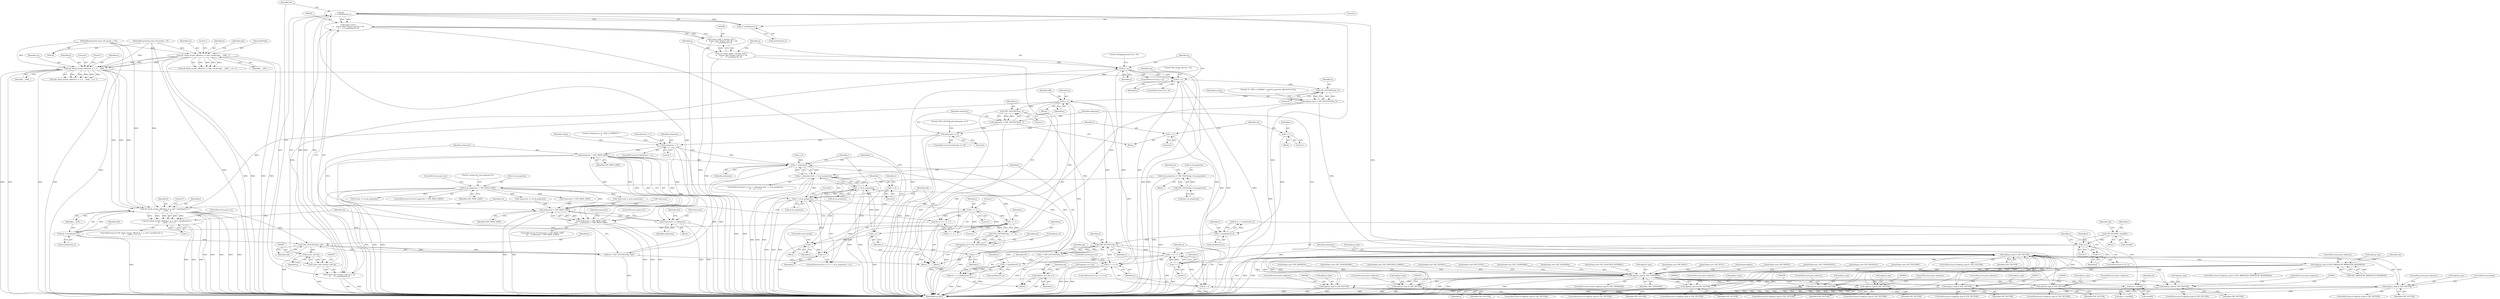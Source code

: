digraph "0_php-src_0641e56be1af003aa02c7c6b0184466540637233@API" {
"1000299" [label="(Call,ofs\n \t\t    - 2 * sizeof(uint32_t))"];
"1000282" [label="(Call,ofs = CDF_GETUINT32(p, tail))"];
"1000284" [label="(Call,CDF_GETUINT32(p, tail))"];
"1000269" [label="(Call,cdf_check_stream_offset(sst, h, p, tail * sizeof(uint32_t),\n\t\t    __LINE__))"];
"1000238" [label="(Call,cdf_check_stream_offset(sst, h, e, 0, __LINE__))"];
"1000138" [label="(Call,cdf_check_stream_offset(sst, h, shp, sizeof(*shp), __LINE__))"];
"1000101" [label="(MethodParameterIn,const cdf_stream_t *sst)"];
"1000102" [label="(MethodParameterIn,const cdf_header_t *h)"];
"1000367" [label="(Call,q - p)"];
"1000346" [label="(Call,CDF_GETUINT32(q, 0))"];
"1000318" [label="(Call,q > e)"];
"1000306" [label="(Call,q < p)"];
"1000287" [label="(Call,q = (const uint8_t *)(const void *)\n \t\t    ((const char *)(const void *)p + ofs\n \t\t    - 2 * sizeof(uint32_t)))"];
"1000289" [label="(Call,(const uint8_t *)(const void *)\n \t\t    ((const char *)(const void *)p + ofs\n \t\t    - 2 * sizeof(uint32_t)))"];
"1000291" [label="(Call,(const void *)\n \t\t    ((const char *)(const void *)p + ofs\n \t\t    - 2 * sizeof(uint32_t)))"];
"1000294" [label="(Call,(const char *)(const void *)p)"];
"1000296" [label="(Call,(const void *)p)"];
"1000299" [label="(Call,ofs\n \t\t    - 2 * sizeof(uint32_t))"];
"1000301" [label="(Call,2 * sizeof(uint32_t))"];
"1000805" [label="(Call,q + o >= e)"];
"1000745" [label="(Call,CDF_GETUINT32(q, o))"];
"1000382" [label="(Call,CDF_GETUINT32(q, 1))"];
"1000406" [label="(Call,o * sizeof(uint32_t))"];
"1000393" [label="(Call,o = 2)"];
"1000401" [label="(Call,o = 1)"];
"1000813" [label="(Call,o * sizeof(uint32_t))"];
"1000799" [label="(Call,o += l >> 1)"];
"1000801" [label="(Call,l >> 1)"];
"1000794" [label="(Call,l & 1)"];
"1000782" [label="(Call,CDF_ROUND(l, sizeof(l)))"];
"1000797" [label="(Call,l++)"];
"1000335" [label="(Call,CDF_GETUINT32(p, i << 1))"];
"1000337" [label="(Call,i << 1)"];
"1000263" [label="(Call,i << 1)"];
"1000251" [label="(Call,i < sh.sh_properties)"];
"1000256" [label="(Call,i++)"];
"1000817" [label="(Call,i--)"];
"1000731" [label="(Call,i < sh.sh_properties)"];
"1000739" [label="(Call,i++)"];
"1000248" [label="(Call,i = 0)"];
"1000177" [label="(Call,sh.sh_properties > CDF_PROP_LIMIT)"];
"1000168" [label="(Call,sh.sh_properties = CDF_TOLE4(shp->sh_properties))"];
"1000172" [label="(Call,CDF_TOLE4(shp->sh_properties))"];
"1000273" [label="(Call,tail * sizeof(uint32_t))"];
"1000260" [label="(Call,tail = (i << 1) + 1)"];
"1000340" [label="(Call,inp[i].pi_type = CDF_GETUINT32(q, 0))"];
"1000372" [label="(Call,inp[i].pi_type & CDF_VECTOR)"];
"1000411" [label="(Call,inp[i].pi_type & (CDF_ARRAY|CDF_BYREF|CDF_RESERVED))"];
"1000424" [label="(Call,inp[i].pi_type & CDF_TYPEMASK)"];
"1000437" [label="(Call,inp[i].pi_type & CDF_VECTOR)"];
"1000467" [label="(Call,inp[i].pi_type & CDF_VECTOR)"];
"1000500" [label="(Call,inp[i].pi_type & CDF_VECTOR)"];
"1000530" [label="(Call,inp[i].pi_type & CDF_VECTOR)"];
"1000562" [label="(Call,inp[i].pi_type & CDF_VECTOR)"];
"1000594" [label="(Call,inp[i].pi_type & CDF_VECTOR)"];
"1000635" [label="(Call,inp[i].pi_type & CDF_VECTOR)"];
"1000822" [label="(Call,inp[i].pi_type & CDF_VECTOR)"];
"1000854" [label="(Call,inp[i].pi_type & CDF_VECTOR)"];
"1000268" [label="(Call,cdf_check_stream_offset(sst, h, p, tail * sizeof(uint32_t),\n\t\t    __LINE__) == -1)"];
"1000293" [label="(Call,(const char *)(const void *)p + ofs\n \t\t    - 2 * sizeof(uint32_t))"];
"1000380" [label="(Call,nelements = CDF_GETUINT32(q, 1))"];
"1000386" [label="(Call,nelements == 0)"];
"1000679" [label="(Call,nelements > 1)"];
"1000696" [label="(Call,nelements > CDF_PROP_LIMIT)"];
"1000692" [label="(Call,*maxcount > CDF_PROP_LIMIT)"];
"1000691" [label="(Call,*maxcount > CDF_PROP_LIMIT\n\t\t\t\t    || nelements > CDF_PROP_LIMIT)"];
"1000700" [label="(Call,*maxcount += nelements)"];
"1000728" [label="(Call,j < nelements)"];
"1000727" [label="(Call,j < nelements && i < sh.sh_properties)"];
"1000737" [label="(Call,j++)"];
"1000743" [label="(Call,l = CDF_GETUINT32(q, o))"];
"1000748" [label="(Call,inp[i].pi_str.s_len = l)"];
"1000806" [label="(Call,q + o)"];
"1000811" [label="(Call,o4 = o * sizeof(uint32_t))"];
"1000772" [label="(Call,o4 + sizeof(l))"];
"1000329" [label="(Call,inp[i].pi_id = CDF_GETUINT32(p, i << 1))"];
"1000679" [label="(Call,nelements > 1)"];
"1000379" [label="(Block,)"];
"1000249" [label="(Identifier,i)"];
"1000438" [label="(Call,inp[i].pi_type)"];
"1000784" [label="(Call,sizeof(l))"];
"1000339" [label="(Literal,1)"];
"1000242" [label="(Literal,0)"];
"1000145" [label="(Identifier,__LINE__)"];
"1000386" [label="(Call,nelements == 0)"];
"1000752" [label="(Identifier,inp)"];
"1000743" [label="(Call,l = CDF_GETUINT32(q, o))"];
"1000706" [label="(Identifier,inp)"];
"1000332" [label="(Identifier,inp)"];
"1000417" [label="(Call,CDF_ARRAY|CDF_BYREF|CDF_RESERVED)"];
"1000682" [label="(Block,)"];
"1000436" [label="(ControlStructure,if (inp[i].pi_type & CDF_VECTOR))"];
"1000335" [label="(Call,CDF_GETUINT32(p, i << 1))"];
"1000285" [label="(Identifier,p)"];
"1000287" [label="(Call,q = (const uint8_t *)(const void *)\n \t\t    ((const char *)(const void *)p + ofs\n \t\t    - 2 * sizeof(uint32_t)))"];
"1000265" [label="(Literal,1)"];
"1000746" [label="(Identifier,q)"];
"1000727" [label="(Call,j < nelements && i < sh.sh_properties)"];
"1000258" [label="(Block,)"];
"1000422" [label="(ControlStructure,goto unknown;)"];
"1000569" [label="(ControlStructure,goto unknown;)"];
"1000861" [label="(ControlStructure,goto unknown;)"];
"1000330" [label="(Call,inp[i].pi_id)"];
"1000382" [label="(Call,CDF_GETUINT32(q, 1))"];
"1000498" [label="(JumpTarget,case CDF_UNSIGNED32:)"];
"1000860" [label="(Identifier,CDF_VECTOR)"];
"1000756" [label="(Identifier,l)"];
"1000271" [label="(Identifier,h)"];
"1000318" [label="(Call,q > e)"];
"1000346" [label="(Call,CDF_GETUINT32(q, 0))"];
"1000181" [label="(Identifier,CDF_PROP_LIMIT)"];
"1000801" [label="(Call,l >> 1)"];
"1000854" [label="(Call,inp[i].pi_type & CDF_VECTOR)"];
"1000294" [label="(Call,(const char *)(const void *)p)"];
"1000594" [label="(Call,inp[i].pi_type & CDF_VECTOR)"];
"1000595" [label="(Call,inp[i].pi_type)"];
"1000702" [label="(Identifier,maxcount)"];
"1000797" [label="(Call,l++)"];
"1000403" [label="(Literal,1)"];
"1000410" [label="(ControlStructure,if (inp[i].pi_type & (CDF_ARRAY|CDF_BYREF|CDF_RESERVED)))"];
"1000736" [label="(Block,)"];
"1000821" [label="(ControlStructure,if (inp[i].pi_type & CDF_VECTOR))"];
"1000373" [label="(Call,inp[i].pi_type)"];
"1000343" [label="(Identifier,inp)"];
"1000782" [label="(Call,CDF_ROUND(l, sizeof(l)))"];
"1000263" [label="(Call,i << 1)"];
"1000465" [label="(JumpTarget,case CDF_SIGNED32:)"];
"1000341" [label="(Call,inp[i].pi_type)"];
"1000351" [label="(Literal,\"%\" SIZE_T_FORMAT \"u) id=%x type=%x offs=0x%tx,0x%x\n\")"];
"1000500" [label="(Call,inp[i].pi_type & CDF_VECTOR)"];
"1000820" [label="(JumpTarget,case CDF_FILETIME:)"];
"1000800" [label="(Identifier,o)"];
"1000435" [label="(JumpTarget,case CDF_SIGNED16:)"];
"1000819" [label="(ControlStructure,break;)"];
"1000251" [label="(Call,i < sh.sh_properties)"];
"1000741" [label="(Block,)"];
"1000179" [label="(Identifier,sh)"];
"1000279" [label="(Literal,1)"];
"1000260" [label="(Call,tail = (i << 1) + 1)"];
"1000739" [label="(Call,i++)"];
"1000431" [label="(Block,)"];
"1000407" [label="(Identifier,o)"];
"1000139" [label="(Identifier,sst)"];
"1000499" [label="(ControlStructure,if (inp[i].pi_type & CDF_VECTOR))"];
"1000853" [label="(ControlStructure,if (inp[i].pi_type & CDF_VECTOR))"];
"1000701" [label="(Call,*maxcount)"];
"1000336" [label="(Identifier,p)"];
"1000404" [label="(Call,o4 = o * sizeof(uint32_t))"];
"1000789" [label="(Identifier,inp)"];
"1000347" [label="(Identifier,q)"];
"1000256" [label="(Call,i++)"];
"1000560" [label="(JumpTarget,case CDF_UNSIGNED64:)"];
"1000283" [label="(Identifier,ofs)"];
"1000806" [label="(Call,q + o)"];
"1000676" [label="(JumpTarget,case CDF_LENGTH32_STRING:)"];
"1000286" [label="(Identifier,tail)"];
"1000277" [label="(Identifier,__LINE__)"];
"1000563" [label="(Call,inp[i].pi_type)"];
"1000240" [label="(Identifier,h)"];
"1000804" [label="(ControlStructure,if (q + o >= e))"];
"1000398" [label="(Call,nelements = 1)"];
"1000388" [label="(Literal,0)"];
"1000278" [label="(Call,-1)"];
"1000697" [label="(Identifier,nelements)"];
"1000393" [label="(Call,o = 2)"];
"1000633" [label="(JumpTarget,case CDF_DOUBLE:)"];
"1000773" [label="(Identifier,o4)"];
"1000423" [label="(ControlStructure,switch (inp[i].pi_type & CDF_TYPEMASK))"];
"1000237" [label="(Call,cdf_check_stream_offset(sst, h, e, 0, __LINE__) == -1)"];
"1000693" [label="(Call,*maxcount)"];
"1000383" [label="(Identifier,q)"];
"1000284" [label="(Call,CDF_GETUINT32(p, tail))"];
"1000296" [label="(Call,(const void *)p)"];
"1000802" [label="(Identifier,l)"];
"1000338" [label="(Identifier,i)"];
"1000745" [label="(Call,CDF_GETUINT32(q, o))"];
"1000592" [label="(JumpTarget,case CDF_FLOAT:)"];
"1000245" [label="(Literal,1)"];
"1000305" [label="(ControlStructure,if (q < p))"];
"1000269" [label="(Call,cdf_check_stream_offset(sst, h, p, tail * sizeof(uint32_t),\n\t\t    __LINE__))"];
"1000168" [label="(Call,sh.sh_properties = CDF_TOLE4(shp->sh_properties))"];
"1000852" [label="(JumpTarget,case CDF_CLIPBOARD:)"];
"1000506" [label="(Identifier,CDF_VECTOR)"];
"1000680" [label="(Identifier,nelements)"];
"1000685" [label="(Identifier,nelem)"];
"1000273" [label="(Call,tail * sizeof(uint32_t))"];
"1000147" [label="(Literal,1)"];
"1000813" [label="(Call,o * sizeof(uint32_t))"];
"1000261" [label="(Identifier,tail)"];
"1000875" [label="(Literal,0)"];
"1000230" [label="(Call,*count += sh.sh_properties)"];
"1000412" [label="(Call,inp[i].pi_type)"];
"1000828" [label="(Identifier,CDF_VECTOR)"];
"1000692" [label="(Call,*maxcount > CDF_PROP_LIMIT)"];
"1000793" [label="(ControlStructure,if (l & 1))"];
"1000312" [label="(Literal,\"Wrapped around %p < %p\n\")"];
"1000253" [label="(Call,sh.sh_properties)"];
"1000528" [label="(JumpTarget,case CDF_SIGNED64:)"];
"1000536" [label="(Identifier,CDF_VECTOR)"];
"1000138" [label="(Call,cdf_check_stream_offset(sst, h, shp, sizeof(*shp), __LINE__))"];
"1000537" [label="(ControlStructure,goto unknown;)"];
"1000252" [label="(Identifier,i)"];
"1000795" [label="(Identifier,l)"];
"1000411" [label="(Call,inp[i].pi_type & (CDF_ARRAY|CDF_BYREF|CDF_RESERVED))"];
"1000394" [label="(Identifier,o)"];
"1000402" [label="(Identifier,o)"];
"1000677" [label="(JumpTarget,case CDF_LENGTH32_WSTRING:)"];
"1000387" [label="(Identifier,nelements)"];
"1000700" [label="(Call,*maxcount += nelements)"];
"1000798" [label="(Identifier,l)"];
"1000809" [label="(Identifier,e)"];
"1000211" [label="(Call,*maxcount = sh.sh_properties)"];
"1000173" [label="(Call,shp->sh_properties)"];
"1000291" [label="(Call,(const void *)\n \t\t    ((const char *)(const void *)p + ofs\n \t\t    - 2 * sizeof(uint32_t)))"];
"1000568" [label="(Identifier,CDF_VECTOR)"];
"1000724" [label="(Call,j = 0)"];
"1000107" [label="(Block,)"];
"1000371" [label="(ControlStructure,if (inp[i].pi_type & CDF_VECTOR))"];
"1000634" [label="(ControlStructure,if (inp[i].pi_type & CDF_VECTOR))"];
"1000368" [label="(Identifier,q)"];
"1000262" [label="(Call,(i << 1) + 1)"];
"1000182" [label="(ControlStructure,goto out;)"];
"1000427" [label="(Identifier,inp)"];
"1000270" [label="(Identifier,sst)"];
"1000731" [label="(Call,i < sh.sh_properties)"];
"1000761" [label="(Identifier,inp)"];
"1000530" [label="(Call,inp[i].pi_type & CDF_VECTOR)"];
"1000562" [label="(Call,inp[i].pi_type & CDF_VECTOR)"];
"1000302" [label="(Literal,2)"];
"1000172" [label="(Call,CDF_TOLE4(shp->sh_properties))"];
"1000723" [label="(ControlStructure,for (j = 0; j < nelements && i < sh.sh_properties;\n\t\t\t    j++, i++))"];
"1000241" [label="(Identifier,e)"];
"1000140" [label="(Identifier,h)"];
"1000185" [label="(Literal,\"section len: %u properties %u\n\")"];
"1000561" [label="(ControlStructure,if (inp[i].pi_type & CDF_VECTOR))"];
"1000805" [label="(Call,q + o >= e)"];
"1000822" [label="(Call,inp[i].pi_type & CDF_VECTOR)"];
"1000372" [label="(Call,inp[i].pi_type & CDF_VECTOR)"];
"1000796" [label="(Literal,1)"];
"1000730" [label="(Identifier,nelements)"];
"1000340" [label="(Call,inp[i].pi_type = CDF_GETUINT32(q, 0))"];
"1000257" [label="(Identifier,i)"];
"1000137" [label="(Call,cdf_check_stream_offset(sst, h, shp, sizeof(*shp), __LINE__) == -1)"];
"1000303" [label="(Call,sizeof(uint32_t))"];
"1000641" [label="(Identifier,CDF_VECTOR)"];
"1000282" [label="(Call,ofs = CDF_GETUINT32(p, tail))"];
"1000319" [label="(Identifier,q)"];
"1000817" [label="(Call,i--)"];
"1000408" [label="(Call,sizeof(uint32_t))"];
"1000247" [label="(ControlStructure,for (i = 0; i < sh.sh_properties; i++))"];
"1000601" [label="(ControlStructure,goto unknown;)"];
"1000531" [label="(Call,inp[i].pi_type)"];
"1000425" [label="(Call,inp[i].pi_type)"];
"1000737" [label="(Call,j++)"];
"1000177" [label="(Call,sh.sh_properties > CDF_PROP_LIMIT)"];
"1000381" [label="(Identifier,nelements)"];
"1000497" [label="(JumpTarget,case CDF_BOOL:)"];
"1000814" [label="(Identifier,o)"];
"1000293" [label="(Call,(const char *)(const void *)p + ofs\n \t\t    - 2 * sizeof(uint32_t))"];
"1000399" [label="(Identifier,nelements)"];
"1000507" [label="(ControlStructure,goto unknown;)"];
"1000855" [label="(Call,inp[i].pi_type)"];
"1000738" [label="(Identifier,j)"];
"1000473" [label="(Identifier,CDF_VECTOR)"];
"1000862" [label="(ControlStructure,break;)"];
"1000395" [label="(Literal,2)"];
"1000406" [label="(Call,o * sizeof(uint32_t))"];
"1000772" [label="(Call,o4 + sizeof(l))"];
"1000740" [label="(Identifier,i)"];
"1000642" [label="(ControlStructure,goto unknown;)"];
"1000818" [label="(Identifier,i)"];
"1000474" [label="(ControlStructure,goto unknown;)"];
"1000324" [label="(Literal,\"Ran of the end %p > %p\n\")"];
"1000308" [label="(Identifier,p)"];
"1000770" [label="(Call,q[o4 + sizeof(l)])"];
"1000432" [label="(JumpTarget,case CDF_NULL:)"];
"1000437" [label="(Call,inp[i].pi_type & CDF_VECTOR)"];
"1000267" [label="(ControlStructure,if (cdf_check_stream_offset(sst, h, p, tail * sizeof(uint32_t),\n\t\t    __LINE__) == -1))"];
"1000466" [label="(ControlStructure,if (inp[i].pi_type & CDF_VECTOR))"];
"1000799" [label="(Call,o += l >> 1)"];
"1000298" [label="(Identifier,p)"];
"1000238" [label="(Call,cdf_check_stream_offset(sst, h, e, 0, __LINE__))"];
"1000397" [label="(Block,)"];
"1000274" [label="(Identifier,tail)"];
"1000101" [label="(MethodParameterIn,const cdf_stream_t *sst)"];
"1000695" [label="(Identifier,CDF_PROP_LIMIT)"];
"1000239" [label="(Identifier,sst)"];
"1000272" [label="(Identifier,p)"];
"1000264" [label="(Identifier,i)"];
"1000141" [label="(Identifier,shp)"];
"1000636" [label="(Call,inp[i].pi_type)"];
"1000280" [label="(ControlStructure,goto out;)"];
"1000744" [label="(Identifier,l)"];
"1000366" [label="(Block,)"];
"1000729" [label="(Identifier,j)"];
"1000811" [label="(Call,o4 = o * sizeof(uint32_t))"];
"1000369" [label="(Identifier,p)"];
"1000808" [label="(Identifier,o)"];
"1000266" [label="(Literal,1)"];
"1000699" [label="(ControlStructure,goto out;)"];
"1000703" [label="(Identifier,nelements)"];
"1000749" [label="(Call,inp[i].pi_str.s_len)"];
"1000268" [label="(Call,cdf_check_stream_offset(sst, h, p, tail * sizeof(uint32_t),\n\t\t    __LINE__) == -1)"];
"1000863" [label="(JumpTarget,default:)"];
"1000203" [label="(Call,*maxcount += sh.sh_properties)"];
"1000300" [label="(Identifier,ofs)"];
"1000698" [label="(Identifier,CDF_PROP_LIMIT)"];
"1000142" [label="(Call,sizeof(*shp))"];
"1000733" [label="(Call,sh.sh_properties)"];
"1000317" [label="(ControlStructure,if (q > e))"];
"1000690" [label="(ControlStructure,if (*maxcount > CDF_PROP_LIMIT\n\t\t\t\t    || nelements > CDF_PROP_LIMIT))"];
"1000812" [label="(Identifier,o4)"];
"1000348" [label="(Literal,0)"];
"1000794" [label="(Call,l & 1)"];
"1000783" [label="(Identifier,l)"];
"1000721" [label="(Literal,\"nelements = %\" SIZE_T_FORMAT \"u\n\")"];
"1000747" [label="(Identifier,o)"];
"1000329" [label="(Call,inp[i].pi_id = CDF_GETUINT32(p, i << 1))"];
"1000728" [label="(Call,j < nelements)"];
"1000444" [label="(ControlStructure,goto unknown;)"];
"1000380" [label="(Call,nelements = CDF_GETUINT32(q, 1))"];
"1000803" [label="(Literal,1)"];
"1000320" [label="(Identifier,e)"];
"1000467" [label="(Call,inp[i].pi_type & CDF_VECTOR)"];
"1000306" [label="(Call,q < p)"];
"1000248" [label="(Call,i = 0)"];
"1000781" [label="(Block,)"];
"1000250" [label="(Literal,0)"];
"1000176" [label="(ControlStructure,if (sh.sh_properties > CDF_PROP_LIMIT))"];
"1000691" [label="(Call,*maxcount > CDF_PROP_LIMIT\n\t\t\t\t    || nelements > CDF_PROP_LIMIT)"];
"1000823" [label="(Call,inp[i].pi_type)"];
"1000288" [label="(Identifier,q)"];
"1000275" [label="(Call,sizeof(uint32_t))"];
"1000529" [label="(ControlStructure,if (inp[i].pi_type & CDF_VECTOR))"];
"1000883" [label="(MethodReturn,RET)"];
"1000299" [label="(Call,ofs\n \t\t    - 2 * sizeof(uint32_t))"];
"1000243" [label="(Identifier,__LINE__)"];
"1000385" [label="(ControlStructure,if (nelements == 0))"];
"1000391" [label="(Literal,\"CDF_VECTOR with nelements == 0\n\")"];
"1000424" [label="(Call,inp[i].pi_type & CDF_TYPEMASK)"];
"1000198" [label="(Call,*maxcount > CDF_PROP_LIMIT)"];
"1000378" [label="(Identifier,CDF_VECTOR)"];
"1000401" [label="(Call,o = 1)"];
"1000289" [label="(Call,(const uint8_t *)(const void *)\n \t\t    ((const char *)(const void *)p + ofs\n \t\t    - 2 * sizeof(uint32_t)))"];
"1000384" [label="(Literal,1)"];
"1000405" [label="(Identifier,o4)"];
"1000178" [label="(Call,sh.sh_properties)"];
"1000600" [label="(Identifier,CDF_VECTOR)"];
"1000433" [label="(JumpTarget,case CDF_EMPTY:)"];
"1000681" [label="(Literal,1)"];
"1000748" [label="(Call,inp[i].pi_str.s_len = l)"];
"1000815" [label="(Call,sizeof(uint32_t))"];
"1000635" [label="(Call,inp[i].pi_type & CDF_VECTOR)"];
"1000307" [label="(Identifier,q)"];
"1000468" [label="(Call,inp[i].pi_type)"];
"1000367" [label="(Call,q - p)"];
"1000301" [label="(Call,2 * sizeof(uint32_t))"];
"1000169" [label="(Call,sh.sh_properties)"];
"1000501" [label="(Call,inp[i].pi_type)"];
"1000774" [label="(Call,sizeof(l))"];
"1000732" [label="(Identifier,i)"];
"1000337" [label="(Call,i << 1)"];
"1000807" [label="(Identifier,q)"];
"1000430" [label="(Identifier,CDF_TYPEMASK)"];
"1000829" [label="(ControlStructure,goto unknown;)"];
"1000678" [label="(ControlStructure,if (nelements > 1))"];
"1000696" [label="(Call,nelements > CDF_PROP_LIMIT)"];
"1000593" [label="(ControlStructure,if (inp[i].pi_type & CDF_VECTOR))"];
"1000810" [label="(ControlStructure,goto out;)"];
"1000443" [label="(Identifier,CDF_VECTOR)"];
"1000102" [label="(MethodParameterIn,const cdf_header_t *h)"];
"1000370" [label="(Identifier,offs)"];
"1000299" -> "1000293"  [label="AST: "];
"1000299" -> "1000301"  [label="CFG: "];
"1000300" -> "1000299"  [label="AST: "];
"1000301" -> "1000299"  [label="AST: "];
"1000293" -> "1000299"  [label="CFG: "];
"1000299" -> "1000883"  [label="DDG: "];
"1000299" -> "1000883"  [label="DDG: "];
"1000299" -> "1000291"  [label="DDG: "];
"1000299" -> "1000291"  [label="DDG: "];
"1000299" -> "1000293"  [label="DDG: "];
"1000299" -> "1000293"  [label="DDG: "];
"1000282" -> "1000299"  [label="DDG: "];
"1000301" -> "1000299"  [label="DDG: "];
"1000282" -> "1000258"  [label="AST: "];
"1000282" -> "1000284"  [label="CFG: "];
"1000283" -> "1000282"  [label="AST: "];
"1000284" -> "1000282"  [label="AST: "];
"1000288" -> "1000282"  [label="CFG: "];
"1000282" -> "1000883"  [label="DDG: "];
"1000284" -> "1000282"  [label="DDG: "];
"1000284" -> "1000282"  [label="DDG: "];
"1000284" -> "1000286"  [label="CFG: "];
"1000285" -> "1000284"  [label="AST: "];
"1000286" -> "1000284"  [label="AST: "];
"1000284" -> "1000883"  [label="DDG: "];
"1000269" -> "1000284"  [label="DDG: "];
"1000273" -> "1000284"  [label="DDG: "];
"1000284" -> "1000296"  [label="DDG: "];
"1000269" -> "1000268"  [label="AST: "];
"1000269" -> "1000277"  [label="CFG: "];
"1000270" -> "1000269"  [label="AST: "];
"1000271" -> "1000269"  [label="AST: "];
"1000272" -> "1000269"  [label="AST: "];
"1000273" -> "1000269"  [label="AST: "];
"1000277" -> "1000269"  [label="AST: "];
"1000279" -> "1000269"  [label="CFG: "];
"1000269" -> "1000883"  [label="DDG: "];
"1000269" -> "1000883"  [label="DDG: "];
"1000269" -> "1000883"  [label="DDG: "];
"1000269" -> "1000883"  [label="DDG: "];
"1000269" -> "1000883"  [label="DDG: "];
"1000269" -> "1000268"  [label="DDG: "];
"1000269" -> "1000268"  [label="DDG: "];
"1000269" -> "1000268"  [label="DDG: "];
"1000269" -> "1000268"  [label="DDG: "];
"1000269" -> "1000268"  [label="DDG: "];
"1000238" -> "1000269"  [label="DDG: "];
"1000238" -> "1000269"  [label="DDG: "];
"1000238" -> "1000269"  [label="DDG: "];
"1000101" -> "1000269"  [label="DDG: "];
"1000102" -> "1000269"  [label="DDG: "];
"1000367" -> "1000269"  [label="DDG: "];
"1000273" -> "1000269"  [label="DDG: "];
"1000238" -> "1000237"  [label="AST: "];
"1000238" -> "1000243"  [label="CFG: "];
"1000239" -> "1000238"  [label="AST: "];
"1000240" -> "1000238"  [label="AST: "];
"1000241" -> "1000238"  [label="AST: "];
"1000242" -> "1000238"  [label="AST: "];
"1000243" -> "1000238"  [label="AST: "];
"1000245" -> "1000238"  [label="CFG: "];
"1000238" -> "1000883"  [label="DDG: "];
"1000238" -> "1000883"  [label="DDG: "];
"1000238" -> "1000883"  [label="DDG: "];
"1000238" -> "1000883"  [label="DDG: "];
"1000238" -> "1000237"  [label="DDG: "];
"1000238" -> "1000237"  [label="DDG: "];
"1000238" -> "1000237"  [label="DDG: "];
"1000238" -> "1000237"  [label="DDG: "];
"1000238" -> "1000237"  [label="DDG: "];
"1000138" -> "1000238"  [label="DDG: "];
"1000138" -> "1000238"  [label="DDG: "];
"1000138" -> "1000238"  [label="DDG: "];
"1000101" -> "1000238"  [label="DDG: "];
"1000102" -> "1000238"  [label="DDG: "];
"1000238" -> "1000318"  [label="DDG: "];
"1000138" -> "1000137"  [label="AST: "];
"1000138" -> "1000145"  [label="CFG: "];
"1000139" -> "1000138"  [label="AST: "];
"1000140" -> "1000138"  [label="AST: "];
"1000141" -> "1000138"  [label="AST: "];
"1000142" -> "1000138"  [label="AST: "];
"1000145" -> "1000138"  [label="AST: "];
"1000147" -> "1000138"  [label="CFG: "];
"1000138" -> "1000883"  [label="DDG: "];
"1000138" -> "1000883"  [label="DDG: "];
"1000138" -> "1000883"  [label="DDG: "];
"1000138" -> "1000883"  [label="DDG: "];
"1000138" -> "1000137"  [label="DDG: "];
"1000138" -> "1000137"  [label="DDG: "];
"1000138" -> "1000137"  [label="DDG: "];
"1000138" -> "1000137"  [label="DDG: "];
"1000101" -> "1000138"  [label="DDG: "];
"1000102" -> "1000138"  [label="DDG: "];
"1000101" -> "1000100"  [label="AST: "];
"1000101" -> "1000883"  [label="DDG: "];
"1000102" -> "1000100"  [label="AST: "];
"1000102" -> "1000883"  [label="DDG: "];
"1000367" -> "1000366"  [label="AST: "];
"1000367" -> "1000369"  [label="CFG: "];
"1000368" -> "1000367"  [label="AST: "];
"1000369" -> "1000367"  [label="AST: "];
"1000370" -> "1000367"  [label="CFG: "];
"1000367" -> "1000883"  [label="DDG: "];
"1000367" -> "1000883"  [label="DDG: "];
"1000367" -> "1000883"  [label="DDG: "];
"1000346" -> "1000367"  [label="DDG: "];
"1000335" -> "1000367"  [label="DDG: "];
"1000367" -> "1000382"  [label="DDG: "];
"1000367" -> "1000745"  [label="DDG: "];
"1000346" -> "1000340"  [label="AST: "];
"1000346" -> "1000348"  [label="CFG: "];
"1000347" -> "1000346"  [label="AST: "];
"1000348" -> "1000346"  [label="AST: "];
"1000340" -> "1000346"  [label="CFG: "];
"1000346" -> "1000340"  [label="DDG: "];
"1000346" -> "1000340"  [label="DDG: "];
"1000318" -> "1000346"  [label="DDG: "];
"1000318" -> "1000317"  [label="AST: "];
"1000318" -> "1000320"  [label="CFG: "];
"1000319" -> "1000318"  [label="AST: "];
"1000320" -> "1000318"  [label="AST: "];
"1000324" -> "1000318"  [label="CFG: "];
"1000332" -> "1000318"  [label="CFG: "];
"1000318" -> "1000883"  [label="DDG: "];
"1000318" -> "1000883"  [label="DDG: "];
"1000318" -> "1000883"  [label="DDG: "];
"1000306" -> "1000318"  [label="DDG: "];
"1000805" -> "1000318"  [label="DDG: "];
"1000318" -> "1000805"  [label="DDG: "];
"1000306" -> "1000305"  [label="AST: "];
"1000306" -> "1000308"  [label="CFG: "];
"1000307" -> "1000306"  [label="AST: "];
"1000308" -> "1000306"  [label="AST: "];
"1000312" -> "1000306"  [label="CFG: "];
"1000319" -> "1000306"  [label="CFG: "];
"1000306" -> "1000883"  [label="DDG: "];
"1000306" -> "1000883"  [label="DDG: "];
"1000306" -> "1000883"  [label="DDG: "];
"1000287" -> "1000306"  [label="DDG: "];
"1000296" -> "1000306"  [label="DDG: "];
"1000306" -> "1000335"  [label="DDG: "];
"1000287" -> "1000258"  [label="AST: "];
"1000287" -> "1000289"  [label="CFG: "];
"1000288" -> "1000287"  [label="AST: "];
"1000289" -> "1000287"  [label="AST: "];
"1000307" -> "1000287"  [label="CFG: "];
"1000287" -> "1000883"  [label="DDG: "];
"1000289" -> "1000287"  [label="DDG: "];
"1000289" -> "1000291"  [label="CFG: "];
"1000290" -> "1000289"  [label="AST: "];
"1000291" -> "1000289"  [label="AST: "];
"1000289" -> "1000883"  [label="DDG: "];
"1000291" -> "1000289"  [label="DDG: "];
"1000291" -> "1000293"  [label="CFG: "];
"1000292" -> "1000291"  [label="AST: "];
"1000293" -> "1000291"  [label="AST: "];
"1000291" -> "1000883"  [label="DDG: "];
"1000294" -> "1000291"  [label="DDG: "];
"1000294" -> "1000293"  [label="AST: "];
"1000294" -> "1000296"  [label="CFG: "];
"1000295" -> "1000294"  [label="AST: "];
"1000296" -> "1000294"  [label="AST: "];
"1000300" -> "1000294"  [label="CFG: "];
"1000294" -> "1000883"  [label="DDG: "];
"1000294" -> "1000293"  [label="DDG: "];
"1000296" -> "1000294"  [label="DDG: "];
"1000296" -> "1000298"  [label="CFG: "];
"1000297" -> "1000296"  [label="AST: "];
"1000298" -> "1000296"  [label="AST: "];
"1000301" -> "1000303"  [label="CFG: "];
"1000302" -> "1000301"  [label="AST: "];
"1000303" -> "1000301"  [label="AST: "];
"1000805" -> "1000804"  [label="AST: "];
"1000805" -> "1000809"  [label="CFG: "];
"1000806" -> "1000805"  [label="AST: "];
"1000809" -> "1000805"  [label="AST: "];
"1000810" -> "1000805"  [label="CFG: "];
"1000812" -> "1000805"  [label="CFG: "];
"1000805" -> "1000883"  [label="DDG: "];
"1000805" -> "1000883"  [label="DDG: "];
"1000805" -> "1000883"  [label="DDG: "];
"1000745" -> "1000805"  [label="DDG: "];
"1000799" -> "1000805"  [label="DDG: "];
"1000745" -> "1000743"  [label="AST: "];
"1000745" -> "1000747"  [label="CFG: "];
"1000746" -> "1000745"  [label="AST: "];
"1000747" -> "1000745"  [label="AST: "];
"1000743" -> "1000745"  [label="CFG: "];
"1000745" -> "1000743"  [label="DDG: "];
"1000745" -> "1000743"  [label="DDG: "];
"1000382" -> "1000745"  [label="DDG: "];
"1000406" -> "1000745"  [label="DDG: "];
"1000813" -> "1000745"  [label="DDG: "];
"1000745" -> "1000799"  [label="DDG: "];
"1000745" -> "1000806"  [label="DDG: "];
"1000382" -> "1000380"  [label="AST: "];
"1000382" -> "1000384"  [label="CFG: "];
"1000383" -> "1000382"  [label="AST: "];
"1000384" -> "1000382"  [label="AST: "];
"1000380" -> "1000382"  [label="CFG: "];
"1000382" -> "1000883"  [label="DDG: "];
"1000382" -> "1000380"  [label="DDG: "];
"1000382" -> "1000380"  [label="DDG: "];
"1000406" -> "1000404"  [label="AST: "];
"1000406" -> "1000408"  [label="CFG: "];
"1000407" -> "1000406"  [label="AST: "];
"1000408" -> "1000406"  [label="AST: "];
"1000404" -> "1000406"  [label="CFG: "];
"1000406" -> "1000883"  [label="DDG: "];
"1000406" -> "1000404"  [label="DDG: "];
"1000393" -> "1000406"  [label="DDG: "];
"1000401" -> "1000406"  [label="DDG: "];
"1000393" -> "1000379"  [label="AST: "];
"1000393" -> "1000395"  [label="CFG: "];
"1000394" -> "1000393"  [label="AST: "];
"1000395" -> "1000393"  [label="AST: "];
"1000405" -> "1000393"  [label="CFG: "];
"1000401" -> "1000397"  [label="AST: "];
"1000401" -> "1000403"  [label="CFG: "];
"1000402" -> "1000401"  [label="AST: "];
"1000403" -> "1000401"  [label="AST: "];
"1000405" -> "1000401"  [label="CFG: "];
"1000813" -> "1000811"  [label="AST: "];
"1000813" -> "1000815"  [label="CFG: "];
"1000814" -> "1000813"  [label="AST: "];
"1000815" -> "1000813"  [label="AST: "];
"1000811" -> "1000813"  [label="CFG: "];
"1000813" -> "1000883"  [label="DDG: "];
"1000813" -> "1000811"  [label="DDG: "];
"1000799" -> "1000813"  [label="DDG: "];
"1000799" -> "1000741"  [label="AST: "];
"1000799" -> "1000801"  [label="CFG: "];
"1000800" -> "1000799"  [label="AST: "];
"1000801" -> "1000799"  [label="AST: "];
"1000807" -> "1000799"  [label="CFG: "];
"1000799" -> "1000883"  [label="DDG: "];
"1000801" -> "1000799"  [label="DDG: "];
"1000801" -> "1000799"  [label="DDG: "];
"1000799" -> "1000806"  [label="DDG: "];
"1000801" -> "1000803"  [label="CFG: "];
"1000802" -> "1000801"  [label="AST: "];
"1000803" -> "1000801"  [label="AST: "];
"1000801" -> "1000883"  [label="DDG: "];
"1000794" -> "1000801"  [label="DDG: "];
"1000797" -> "1000801"  [label="DDG: "];
"1000794" -> "1000793"  [label="AST: "];
"1000794" -> "1000796"  [label="CFG: "];
"1000795" -> "1000794"  [label="AST: "];
"1000796" -> "1000794"  [label="AST: "];
"1000798" -> "1000794"  [label="CFG: "];
"1000800" -> "1000794"  [label="CFG: "];
"1000794" -> "1000883"  [label="DDG: "];
"1000782" -> "1000794"  [label="DDG: "];
"1000794" -> "1000797"  [label="DDG: "];
"1000782" -> "1000781"  [label="AST: "];
"1000782" -> "1000784"  [label="CFG: "];
"1000783" -> "1000782"  [label="AST: "];
"1000784" -> "1000782"  [label="AST: "];
"1000789" -> "1000782"  [label="CFG: "];
"1000782" -> "1000883"  [label="DDG: "];
"1000797" -> "1000793"  [label="AST: "];
"1000797" -> "1000798"  [label="CFG: "];
"1000798" -> "1000797"  [label="AST: "];
"1000800" -> "1000797"  [label="CFG: "];
"1000335" -> "1000329"  [label="AST: "];
"1000335" -> "1000337"  [label="CFG: "];
"1000336" -> "1000335"  [label="AST: "];
"1000337" -> "1000335"  [label="AST: "];
"1000329" -> "1000335"  [label="CFG: "];
"1000335" -> "1000883"  [label="DDG: "];
"1000335" -> "1000329"  [label="DDG: "];
"1000335" -> "1000329"  [label="DDG: "];
"1000337" -> "1000335"  [label="DDG: "];
"1000337" -> "1000335"  [label="DDG: "];
"1000337" -> "1000339"  [label="CFG: "];
"1000338" -> "1000337"  [label="AST: "];
"1000339" -> "1000337"  [label="AST: "];
"1000337" -> "1000883"  [label="DDG: "];
"1000337" -> "1000256"  [label="DDG: "];
"1000263" -> "1000337"  [label="DDG: "];
"1000337" -> "1000731"  [label="DDG: "];
"1000337" -> "1000739"  [label="DDG: "];
"1000337" -> "1000817"  [label="DDG: "];
"1000263" -> "1000262"  [label="AST: "];
"1000263" -> "1000265"  [label="CFG: "];
"1000264" -> "1000263"  [label="AST: "];
"1000265" -> "1000263"  [label="AST: "];
"1000266" -> "1000263"  [label="CFG: "];
"1000263" -> "1000883"  [label="DDG: "];
"1000263" -> "1000260"  [label="DDG: "];
"1000263" -> "1000260"  [label="DDG: "];
"1000263" -> "1000262"  [label="DDG: "];
"1000263" -> "1000262"  [label="DDG: "];
"1000251" -> "1000263"  [label="DDG: "];
"1000251" -> "1000247"  [label="AST: "];
"1000251" -> "1000253"  [label="CFG: "];
"1000252" -> "1000251"  [label="AST: "];
"1000253" -> "1000251"  [label="AST: "];
"1000261" -> "1000251"  [label="CFG: "];
"1000875" -> "1000251"  [label="CFG: "];
"1000251" -> "1000883"  [label="DDG: "];
"1000251" -> "1000883"  [label="DDG: "];
"1000251" -> "1000883"  [label="DDG: "];
"1000256" -> "1000251"  [label="DDG: "];
"1000248" -> "1000251"  [label="DDG: "];
"1000731" -> "1000251"  [label="DDG: "];
"1000177" -> "1000251"  [label="DDG: "];
"1000251" -> "1000727"  [label="DDG: "];
"1000251" -> "1000731"  [label="DDG: "];
"1000256" -> "1000247"  [label="AST: "];
"1000256" -> "1000257"  [label="CFG: "];
"1000257" -> "1000256"  [label="AST: "];
"1000252" -> "1000256"  [label="CFG: "];
"1000817" -> "1000256"  [label="DDG: "];
"1000817" -> "1000431"  [label="AST: "];
"1000817" -> "1000818"  [label="CFG: "];
"1000818" -> "1000817"  [label="AST: "];
"1000819" -> "1000817"  [label="CFG: "];
"1000817" -> "1000883"  [label="DDG: "];
"1000731" -> "1000817"  [label="DDG: "];
"1000739" -> "1000817"  [label="DDG: "];
"1000731" -> "1000727"  [label="AST: "];
"1000731" -> "1000733"  [label="CFG: "];
"1000732" -> "1000731"  [label="AST: "];
"1000733" -> "1000731"  [label="AST: "];
"1000727" -> "1000731"  [label="CFG: "];
"1000731" -> "1000883"  [label="DDG: "];
"1000731" -> "1000883"  [label="DDG: "];
"1000731" -> "1000727"  [label="DDG: "];
"1000731" -> "1000727"  [label="DDG: "];
"1000739" -> "1000731"  [label="DDG: "];
"1000731" -> "1000739"  [label="DDG: "];
"1000739" -> "1000736"  [label="AST: "];
"1000739" -> "1000740"  [label="CFG: "];
"1000740" -> "1000739"  [label="AST: "];
"1000729" -> "1000739"  [label="CFG: "];
"1000739" -> "1000883"  [label="DDG: "];
"1000248" -> "1000247"  [label="AST: "];
"1000248" -> "1000250"  [label="CFG: "];
"1000249" -> "1000248"  [label="AST: "];
"1000250" -> "1000248"  [label="AST: "];
"1000252" -> "1000248"  [label="CFG: "];
"1000177" -> "1000176"  [label="AST: "];
"1000177" -> "1000181"  [label="CFG: "];
"1000178" -> "1000177"  [label="AST: "];
"1000181" -> "1000177"  [label="AST: "];
"1000182" -> "1000177"  [label="CFG: "];
"1000185" -> "1000177"  [label="CFG: "];
"1000177" -> "1000883"  [label="DDG: "];
"1000177" -> "1000883"  [label="DDG: "];
"1000177" -> "1000883"  [label="DDG: "];
"1000168" -> "1000177"  [label="DDG: "];
"1000177" -> "1000198"  [label="DDG: "];
"1000177" -> "1000203"  [label="DDG: "];
"1000177" -> "1000211"  [label="DDG: "];
"1000177" -> "1000230"  [label="DDG: "];
"1000177" -> "1000692"  [label="DDG: "];
"1000168" -> "1000107"  [label="AST: "];
"1000168" -> "1000172"  [label="CFG: "];
"1000169" -> "1000168"  [label="AST: "];
"1000172" -> "1000168"  [label="AST: "];
"1000179" -> "1000168"  [label="CFG: "];
"1000168" -> "1000883"  [label="DDG: "];
"1000172" -> "1000168"  [label="DDG: "];
"1000172" -> "1000173"  [label="CFG: "];
"1000173" -> "1000172"  [label="AST: "];
"1000172" -> "1000883"  [label="DDG: "];
"1000273" -> "1000275"  [label="CFG: "];
"1000274" -> "1000273"  [label="AST: "];
"1000275" -> "1000273"  [label="AST: "];
"1000277" -> "1000273"  [label="CFG: "];
"1000273" -> "1000883"  [label="DDG: "];
"1000260" -> "1000273"  [label="DDG: "];
"1000260" -> "1000258"  [label="AST: "];
"1000260" -> "1000262"  [label="CFG: "];
"1000261" -> "1000260"  [label="AST: "];
"1000262" -> "1000260"  [label="AST: "];
"1000270" -> "1000260"  [label="CFG: "];
"1000260" -> "1000883"  [label="DDG: "];
"1000340" -> "1000258"  [label="AST: "];
"1000341" -> "1000340"  [label="AST: "];
"1000351" -> "1000340"  [label="CFG: "];
"1000340" -> "1000883"  [label="DDG: "];
"1000340" -> "1000372"  [label="DDG: "];
"1000372" -> "1000371"  [label="AST: "];
"1000372" -> "1000378"  [label="CFG: "];
"1000373" -> "1000372"  [label="AST: "];
"1000378" -> "1000372"  [label="AST: "];
"1000381" -> "1000372"  [label="CFG: "];
"1000399" -> "1000372"  [label="CFG: "];
"1000372" -> "1000883"  [label="DDG: "];
"1000372" -> "1000883"  [label="DDG: "];
"1000372" -> "1000883"  [label="DDG: "];
"1000635" -> "1000372"  [label="DDG: "];
"1000594" -> "1000372"  [label="DDG: "];
"1000530" -> "1000372"  [label="DDG: "];
"1000854" -> "1000372"  [label="DDG: "];
"1000822" -> "1000372"  [label="DDG: "];
"1000500" -> "1000372"  [label="DDG: "];
"1000437" -> "1000372"  [label="DDG: "];
"1000562" -> "1000372"  [label="DDG: "];
"1000467" -> "1000372"  [label="DDG: "];
"1000372" -> "1000411"  [label="DDG: "];
"1000372" -> "1000437"  [label="DDG: "];
"1000372" -> "1000467"  [label="DDG: "];
"1000372" -> "1000500"  [label="DDG: "];
"1000372" -> "1000530"  [label="DDG: "];
"1000372" -> "1000562"  [label="DDG: "];
"1000372" -> "1000594"  [label="DDG: "];
"1000372" -> "1000635"  [label="DDG: "];
"1000372" -> "1000822"  [label="DDG: "];
"1000372" -> "1000854"  [label="DDG: "];
"1000411" -> "1000410"  [label="AST: "];
"1000411" -> "1000417"  [label="CFG: "];
"1000412" -> "1000411"  [label="AST: "];
"1000417" -> "1000411"  [label="AST: "];
"1000422" -> "1000411"  [label="CFG: "];
"1000427" -> "1000411"  [label="CFG: "];
"1000411" -> "1000883"  [label="DDG: "];
"1000411" -> "1000883"  [label="DDG: "];
"1000411" -> "1000883"  [label="DDG: "];
"1000417" -> "1000411"  [label="DDG: "];
"1000417" -> "1000411"  [label="DDG: "];
"1000411" -> "1000424"  [label="DDG: "];
"1000424" -> "1000423"  [label="AST: "];
"1000424" -> "1000430"  [label="CFG: "];
"1000425" -> "1000424"  [label="AST: "];
"1000430" -> "1000424"  [label="AST: "];
"1000432" -> "1000424"  [label="CFG: "];
"1000433" -> "1000424"  [label="CFG: "];
"1000435" -> "1000424"  [label="CFG: "];
"1000465" -> "1000424"  [label="CFG: "];
"1000497" -> "1000424"  [label="CFG: "];
"1000498" -> "1000424"  [label="CFG: "];
"1000528" -> "1000424"  [label="CFG: "];
"1000560" -> "1000424"  [label="CFG: "];
"1000592" -> "1000424"  [label="CFG: "];
"1000633" -> "1000424"  [label="CFG: "];
"1000676" -> "1000424"  [label="CFG: "];
"1000677" -> "1000424"  [label="CFG: "];
"1000820" -> "1000424"  [label="CFG: "];
"1000852" -> "1000424"  [label="CFG: "];
"1000863" -> "1000424"  [label="CFG: "];
"1000424" -> "1000883"  [label="DDG: "];
"1000424" -> "1000883"  [label="DDG: "];
"1000424" -> "1000883"  [label="DDG: "];
"1000424" -> "1000437"  [label="DDG: "];
"1000424" -> "1000467"  [label="DDG: "];
"1000424" -> "1000500"  [label="DDG: "];
"1000424" -> "1000530"  [label="DDG: "];
"1000424" -> "1000562"  [label="DDG: "];
"1000424" -> "1000594"  [label="DDG: "];
"1000424" -> "1000635"  [label="DDG: "];
"1000424" -> "1000822"  [label="DDG: "];
"1000424" -> "1000854"  [label="DDG: "];
"1000437" -> "1000436"  [label="AST: "];
"1000437" -> "1000443"  [label="CFG: "];
"1000438" -> "1000437"  [label="AST: "];
"1000443" -> "1000437"  [label="AST: "];
"1000444" -> "1000437"  [label="CFG: "];
"1000446" -> "1000437"  [label="CFG: "];
"1000437" -> "1000883"  [label="DDG: "];
"1000437" -> "1000883"  [label="DDG: "];
"1000437" -> "1000883"  [label="DDG: "];
"1000467" -> "1000466"  [label="AST: "];
"1000467" -> "1000473"  [label="CFG: "];
"1000468" -> "1000467"  [label="AST: "];
"1000473" -> "1000467"  [label="AST: "];
"1000474" -> "1000467"  [label="CFG: "];
"1000476" -> "1000467"  [label="CFG: "];
"1000467" -> "1000883"  [label="DDG: "];
"1000467" -> "1000883"  [label="DDG: "];
"1000467" -> "1000883"  [label="DDG: "];
"1000500" -> "1000499"  [label="AST: "];
"1000500" -> "1000506"  [label="CFG: "];
"1000501" -> "1000500"  [label="AST: "];
"1000506" -> "1000500"  [label="AST: "];
"1000507" -> "1000500"  [label="CFG: "];
"1000509" -> "1000500"  [label="CFG: "];
"1000500" -> "1000883"  [label="DDG: "];
"1000500" -> "1000883"  [label="DDG: "];
"1000500" -> "1000883"  [label="DDG: "];
"1000530" -> "1000529"  [label="AST: "];
"1000530" -> "1000536"  [label="CFG: "];
"1000531" -> "1000530"  [label="AST: "];
"1000536" -> "1000530"  [label="AST: "];
"1000537" -> "1000530"  [label="CFG: "];
"1000539" -> "1000530"  [label="CFG: "];
"1000530" -> "1000883"  [label="DDG: "];
"1000530" -> "1000883"  [label="DDG: "];
"1000530" -> "1000883"  [label="DDG: "];
"1000562" -> "1000561"  [label="AST: "];
"1000562" -> "1000568"  [label="CFG: "];
"1000563" -> "1000562"  [label="AST: "];
"1000568" -> "1000562"  [label="AST: "];
"1000569" -> "1000562"  [label="CFG: "];
"1000571" -> "1000562"  [label="CFG: "];
"1000562" -> "1000883"  [label="DDG: "];
"1000562" -> "1000883"  [label="DDG: "];
"1000562" -> "1000883"  [label="DDG: "];
"1000594" -> "1000593"  [label="AST: "];
"1000594" -> "1000600"  [label="CFG: "];
"1000595" -> "1000594"  [label="AST: "];
"1000600" -> "1000594"  [label="AST: "];
"1000601" -> "1000594"  [label="CFG: "];
"1000603" -> "1000594"  [label="CFG: "];
"1000594" -> "1000883"  [label="DDG: "];
"1000594" -> "1000883"  [label="DDG: "];
"1000594" -> "1000883"  [label="DDG: "];
"1000635" -> "1000634"  [label="AST: "];
"1000635" -> "1000641"  [label="CFG: "];
"1000636" -> "1000635"  [label="AST: "];
"1000641" -> "1000635"  [label="AST: "];
"1000642" -> "1000635"  [label="CFG: "];
"1000644" -> "1000635"  [label="CFG: "];
"1000635" -> "1000883"  [label="DDG: "];
"1000635" -> "1000883"  [label="DDG: "];
"1000635" -> "1000883"  [label="DDG: "];
"1000822" -> "1000821"  [label="AST: "];
"1000822" -> "1000828"  [label="CFG: "];
"1000823" -> "1000822"  [label="AST: "];
"1000828" -> "1000822"  [label="AST: "];
"1000829" -> "1000822"  [label="CFG: "];
"1000831" -> "1000822"  [label="CFG: "];
"1000822" -> "1000883"  [label="DDG: "];
"1000822" -> "1000883"  [label="DDG: "];
"1000822" -> "1000883"  [label="DDG: "];
"1000854" -> "1000853"  [label="AST: "];
"1000854" -> "1000860"  [label="CFG: "];
"1000855" -> "1000854"  [label="AST: "];
"1000860" -> "1000854"  [label="AST: "];
"1000861" -> "1000854"  [label="CFG: "];
"1000862" -> "1000854"  [label="CFG: "];
"1000854" -> "1000883"  [label="DDG: "];
"1000854" -> "1000883"  [label="DDG: "];
"1000854" -> "1000883"  [label="DDG: "];
"1000268" -> "1000267"  [label="AST: "];
"1000268" -> "1000278"  [label="CFG: "];
"1000278" -> "1000268"  [label="AST: "];
"1000280" -> "1000268"  [label="CFG: "];
"1000283" -> "1000268"  [label="CFG: "];
"1000268" -> "1000883"  [label="DDG: "];
"1000268" -> "1000883"  [label="DDG: "];
"1000268" -> "1000883"  [label="DDG: "];
"1000278" -> "1000268"  [label="DDG: "];
"1000293" -> "1000883"  [label="DDG: "];
"1000293" -> "1000883"  [label="DDG: "];
"1000380" -> "1000379"  [label="AST: "];
"1000381" -> "1000380"  [label="AST: "];
"1000387" -> "1000380"  [label="CFG: "];
"1000380" -> "1000883"  [label="DDG: "];
"1000380" -> "1000386"  [label="DDG: "];
"1000386" -> "1000385"  [label="AST: "];
"1000386" -> "1000388"  [label="CFG: "];
"1000387" -> "1000386"  [label="AST: "];
"1000388" -> "1000386"  [label="AST: "];
"1000391" -> "1000386"  [label="CFG: "];
"1000394" -> "1000386"  [label="CFG: "];
"1000386" -> "1000883"  [label="DDG: "];
"1000386" -> "1000883"  [label="DDG: "];
"1000386" -> "1000679"  [label="DDG: "];
"1000679" -> "1000678"  [label="AST: "];
"1000679" -> "1000681"  [label="CFG: "];
"1000680" -> "1000679"  [label="AST: "];
"1000681" -> "1000679"  [label="AST: "];
"1000685" -> "1000679"  [label="CFG: "];
"1000721" -> "1000679"  [label="CFG: "];
"1000679" -> "1000883"  [label="DDG: "];
"1000679" -> "1000883"  [label="DDG: "];
"1000398" -> "1000679"  [label="DDG: "];
"1000679" -> "1000696"  [label="DDG: "];
"1000679" -> "1000700"  [label="DDG: "];
"1000679" -> "1000728"  [label="DDG: "];
"1000696" -> "1000691"  [label="AST: "];
"1000696" -> "1000698"  [label="CFG: "];
"1000697" -> "1000696"  [label="AST: "];
"1000698" -> "1000696"  [label="AST: "];
"1000691" -> "1000696"  [label="CFG: "];
"1000696" -> "1000883"  [label="DDG: "];
"1000696" -> "1000883"  [label="DDG: "];
"1000696" -> "1000692"  [label="DDG: "];
"1000696" -> "1000691"  [label="DDG: "];
"1000696" -> "1000691"  [label="DDG: "];
"1000692" -> "1000696"  [label="DDG: "];
"1000696" -> "1000700"  [label="DDG: "];
"1000696" -> "1000728"  [label="DDG: "];
"1000692" -> "1000691"  [label="AST: "];
"1000692" -> "1000695"  [label="CFG: "];
"1000693" -> "1000692"  [label="AST: "];
"1000695" -> "1000692"  [label="AST: "];
"1000697" -> "1000692"  [label="CFG: "];
"1000691" -> "1000692"  [label="CFG: "];
"1000692" -> "1000883"  [label="DDG: "];
"1000692" -> "1000883"  [label="DDG: "];
"1000692" -> "1000691"  [label="DDG: "];
"1000692" -> "1000691"  [label="DDG: "];
"1000700" -> "1000692"  [label="DDG: "];
"1000211" -> "1000692"  [label="DDG: "];
"1000203" -> "1000692"  [label="DDG: "];
"1000198" -> "1000692"  [label="DDG: "];
"1000692" -> "1000700"  [label="DDG: "];
"1000691" -> "1000690"  [label="AST: "];
"1000699" -> "1000691"  [label="CFG: "];
"1000702" -> "1000691"  [label="CFG: "];
"1000691" -> "1000883"  [label="DDG: "];
"1000691" -> "1000883"  [label="DDG: "];
"1000691" -> "1000883"  [label="DDG: "];
"1000700" -> "1000682"  [label="AST: "];
"1000700" -> "1000703"  [label="CFG: "];
"1000701" -> "1000700"  [label="AST: "];
"1000703" -> "1000700"  [label="AST: "];
"1000706" -> "1000700"  [label="CFG: "];
"1000700" -> "1000883"  [label="DDG: "];
"1000700" -> "1000883"  [label="DDG: "];
"1000728" -> "1000727"  [label="AST: "];
"1000728" -> "1000730"  [label="CFG: "];
"1000729" -> "1000728"  [label="AST: "];
"1000730" -> "1000728"  [label="AST: "];
"1000732" -> "1000728"  [label="CFG: "];
"1000727" -> "1000728"  [label="CFG: "];
"1000728" -> "1000883"  [label="DDG: "];
"1000728" -> "1000883"  [label="DDG: "];
"1000728" -> "1000727"  [label="DDG: "];
"1000728" -> "1000727"  [label="DDG: "];
"1000737" -> "1000728"  [label="DDG: "];
"1000724" -> "1000728"  [label="DDG: "];
"1000728" -> "1000737"  [label="DDG: "];
"1000727" -> "1000723"  [label="AST: "];
"1000744" -> "1000727"  [label="CFG: "];
"1000818" -> "1000727"  [label="CFG: "];
"1000727" -> "1000883"  [label="DDG: "];
"1000727" -> "1000883"  [label="DDG: "];
"1000727" -> "1000883"  [label="DDG: "];
"1000737" -> "1000736"  [label="AST: "];
"1000737" -> "1000738"  [label="CFG: "];
"1000738" -> "1000737"  [label="AST: "];
"1000740" -> "1000737"  [label="CFG: "];
"1000743" -> "1000741"  [label="AST: "];
"1000744" -> "1000743"  [label="AST: "];
"1000752" -> "1000743"  [label="CFG: "];
"1000743" -> "1000883"  [label="DDG: "];
"1000743" -> "1000748"  [label="DDG: "];
"1000748" -> "1000741"  [label="AST: "];
"1000748" -> "1000756"  [label="CFG: "];
"1000749" -> "1000748"  [label="AST: "];
"1000756" -> "1000748"  [label="AST: "];
"1000761" -> "1000748"  [label="CFG: "];
"1000748" -> "1000883"  [label="DDG: "];
"1000806" -> "1000808"  [label="CFG: "];
"1000807" -> "1000806"  [label="AST: "];
"1000808" -> "1000806"  [label="AST: "];
"1000809" -> "1000806"  [label="CFG: "];
"1000806" -> "1000883"  [label="DDG: "];
"1000806" -> "1000883"  [label="DDG: "];
"1000811" -> "1000741"  [label="AST: "];
"1000812" -> "1000811"  [label="AST: "];
"1000738" -> "1000811"  [label="CFG: "];
"1000811" -> "1000883"  [label="DDG: "];
"1000811" -> "1000883"  [label="DDG: "];
"1000811" -> "1000772"  [label="DDG: "];
"1000772" -> "1000770"  [label="AST: "];
"1000772" -> "1000774"  [label="CFG: "];
"1000773" -> "1000772"  [label="AST: "];
"1000774" -> "1000772"  [label="AST: "];
"1000770" -> "1000772"  [label="CFG: "];
"1000772" -> "1000883"  [label="DDG: "];
"1000404" -> "1000772"  [label="DDG: "];
"1000329" -> "1000258"  [label="AST: "];
"1000330" -> "1000329"  [label="AST: "];
"1000343" -> "1000329"  [label="CFG: "];
"1000329" -> "1000883"  [label="DDG: "];
"1000329" -> "1000883"  [label="DDG: "];
}
